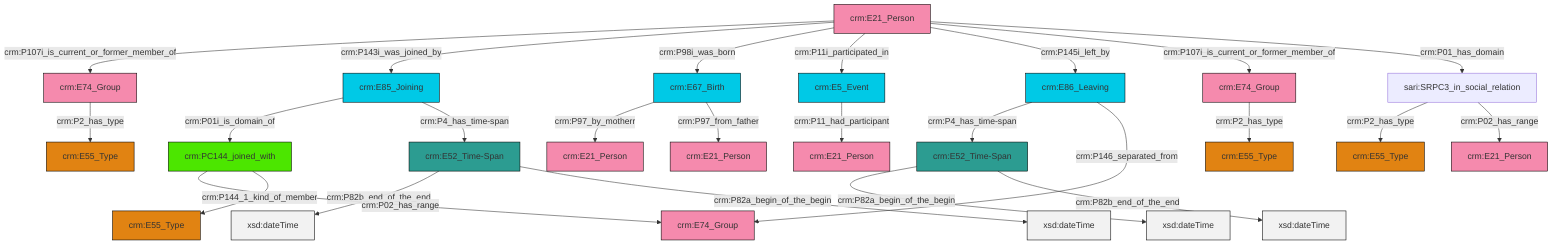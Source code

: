 graph TD
classDef Literal fill:#f2f2f2,stroke:#000000;
classDef CRM_Entity fill:#FFFFFF,stroke:#000000;
classDef Temporal_Entity fill:#00C9E6, stroke:#000000;
classDef Type fill:#E18312, stroke:#000000;
classDef Time-Span fill:#2C9C91, stroke:#000000;
classDef Appellation fill:#FFEB7F, stroke:#000000;
classDef Place fill:#008836, stroke:#000000;
classDef Persistent_Item fill:#B266B2, stroke:#000000;
classDef Conceptual_Object fill:#FFD700, stroke:#000000;
classDef Physical_Thing fill:#D2B48C, stroke:#000000;
classDef Actor fill:#f58aad, stroke:#000000;
classDef PC_Classes fill:#4ce600, stroke:#000000;
classDef Multi fill:#cccccc,stroke:#000000;

2["crm:E21_Person"]:::Actor -->|crm:P107i_is_current_or_former_member_of| 3["crm:E74_Group"]:::Actor
4["crm:E85_Joining"]:::Temporal_Entity -->|crm:P01i_is_domain_of| 5["crm:PC144_joined_with"]:::PC_Classes
6["crm:E52_Time-Span"]:::Time-Span -->|crm:P82b_end_of_the_end| 7[xsd:dateTime]:::Literal
2["crm:E21_Person"]:::Actor -->|crm:P143i_was_joined_by| 4["crm:E85_Joining"]:::Temporal_Entity
4["crm:E85_Joining"]:::Temporal_Entity -->|crm:P4_has_time-span| 6["crm:E52_Time-Span"]:::Time-Span
2["crm:E21_Person"]:::Actor -->|crm:P98i_was_born| 13["crm:E67_Birth"]:::Temporal_Entity
2["crm:E21_Person"]:::Actor -->|crm:P11i_participated_in| 14["crm:E5_Event"]:::Temporal_Entity
15["crm:E86_Leaving"]:::Temporal_Entity -->|crm:P4_has_time-span| 16["crm:E52_Time-Span"]:::Time-Span
16["crm:E52_Time-Span"]:::Time-Span -->|crm:P82a_begin_of_the_begin| 18[xsd:dateTime]:::Literal
21["sari:SRPC3_in_social_relation"]:::Default -->|crm:P2_has_type| 22["crm:E55_Type"]:::Type
6["crm:E52_Time-Span"]:::Time-Span -->|crm:P82a_begin_of_the_begin| 28[xsd:dateTime]:::Literal
3["crm:E74_Group"]:::Actor -->|crm:P2_has_type| 19["crm:E55_Type"]:::Type
21["sari:SRPC3_in_social_relation"]:::Default -->|crm:P02_has_range| 31["crm:E21_Person"]:::Actor
2["crm:E21_Person"]:::Actor -->|crm:P145i_left_by| 15["crm:E86_Leaving"]:::Temporal_Entity
15["crm:E86_Leaving"]:::Temporal_Entity -->|crm:P146_separated_from| 23["crm:E74_Group"]:::Actor
14["crm:E5_Event"]:::Temporal_Entity -->|crm:P11_had_participant| 32["crm:E21_Person"]:::Actor
13["crm:E67_Birth"]:::Temporal_Entity -->|crm:P97_by_motherr| 8["crm:E21_Person"]:::Actor
16["crm:E52_Time-Span"]:::Time-Span -->|crm:P82b_end_of_the_end| 41[xsd:dateTime]:::Literal
13["crm:E67_Birth"]:::Temporal_Entity -->|crm:P97_from_father| 39["crm:E21_Person"]:::Actor
2["crm:E21_Person"]:::Actor -->|crm:P107i_is_current_or_former_member_of| 44["crm:E74_Group"]:::Actor
5["crm:PC144_joined_with"]:::PC_Classes -->|crm:P02_has_range| 23["crm:E74_Group"]:::Actor
2["crm:E21_Person"]:::Actor -->|crm:P01_has_domain| 21["sari:SRPC3_in_social_relation"]:::Default
5["crm:PC144_joined_with"]:::PC_Classes -->|crm:P144_1_kind_of_member| 0["crm:E55_Type"]:::Type
44["crm:E74_Group"]:::Actor -->|crm:P2_has_type| 36["crm:E55_Type"]:::Type